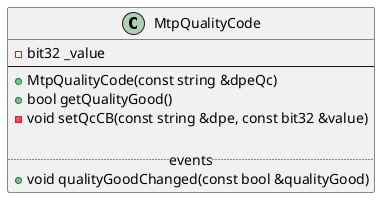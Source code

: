 @startuml
class MtpQualityCode {
    - bit32 _value
--
    + MtpQualityCode(const string &dpeQc)
    + bool getQualityGood()
    - void setQcCB(const string &dpe, const bit32 &value)

    ..events..
    + void qualityGoodChanged(const bool &qualityGood)
}
@enduml
